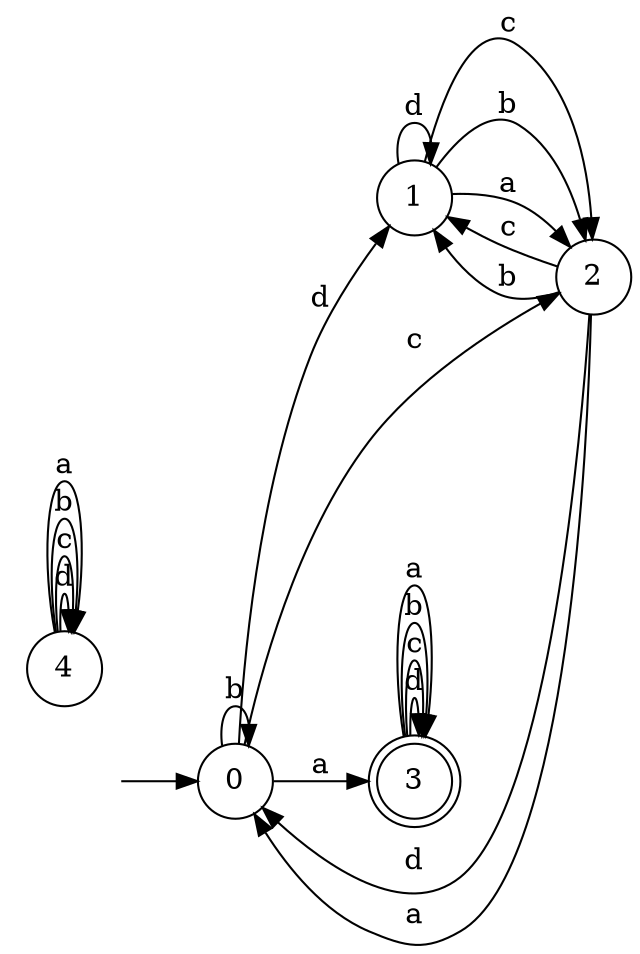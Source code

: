 digraph {
  rankdir=LR;
  0 [label="0", shape = circle];
  0 -> 1 [label="d"];
  0 -> 2 [label="c"];
  0 -> 0 [label="b"];
  0 -> 3 [label="a"];
  1 [label="1", shape = circle];
  1 -> 1 [label="d"];
  1 -> 2 [label="c"];
  1 -> 2 [label="b"];
  1 -> 2 [label="a"];
  2 [label="2", shape = circle];
  2 -> 0 [label="d"];
  2 -> 1 [label="c"];
  2 -> 1 [label="b"];
  2 -> 0 [label="a"];
  3 [label="3", shape = doublecircle];
  3 -> 3 [label="d"];
  3 -> 3 [label="c"];
  3 -> 3 [label="b"];
  3 -> 3 [label="a"];
  4 [label="4", shape = circle];
  4 -> 4 [label="d"];
  4 -> 4 [label="c"];
  4 -> 4 [label="b"];
  4 -> 4 [label="a"];
  5 [label="", shape = plaintext];
  5 -> 0 [label=""];
}
